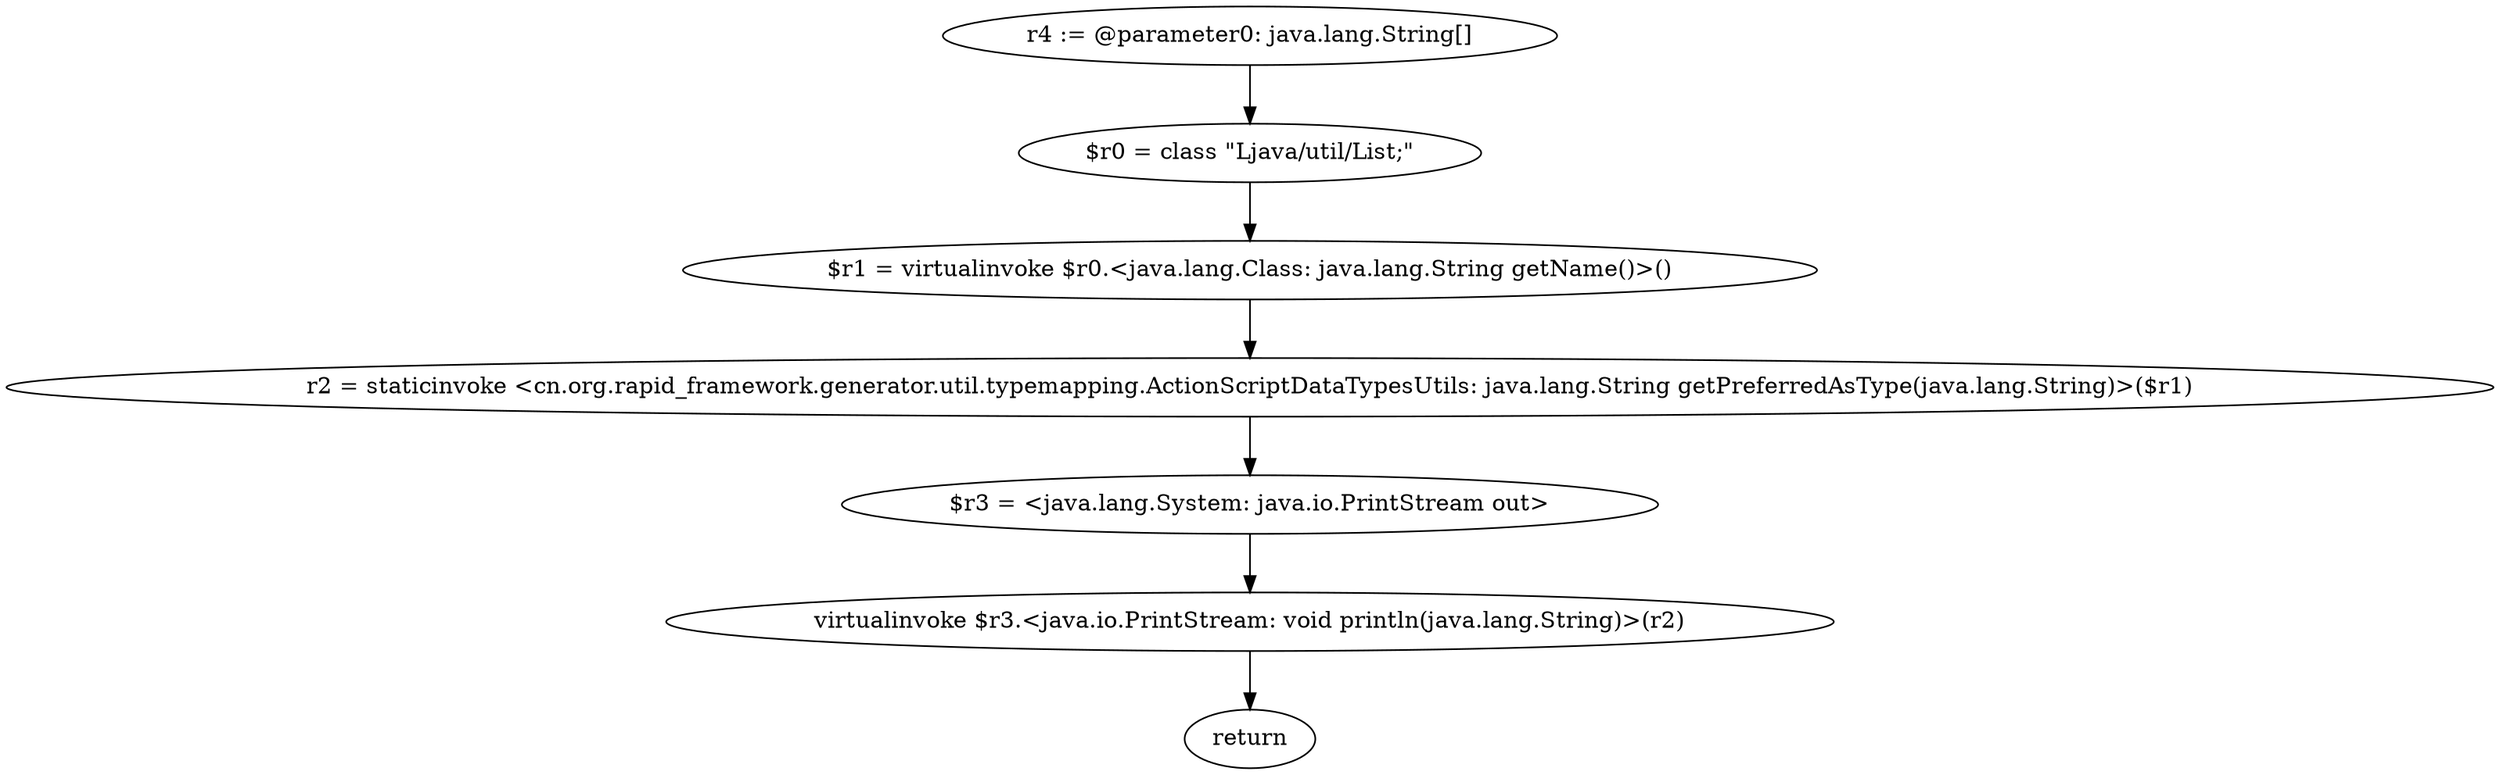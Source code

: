 digraph "unitGraph" {
    "r4 := @parameter0: java.lang.String[]"
    "$r0 = class \"Ljava/util/List;\""
    "$r1 = virtualinvoke $r0.<java.lang.Class: java.lang.String getName()>()"
    "r2 = staticinvoke <cn.org.rapid_framework.generator.util.typemapping.ActionScriptDataTypesUtils: java.lang.String getPreferredAsType(java.lang.String)>($r1)"
    "$r3 = <java.lang.System: java.io.PrintStream out>"
    "virtualinvoke $r3.<java.io.PrintStream: void println(java.lang.String)>(r2)"
    "return"
    "r4 := @parameter0: java.lang.String[]"->"$r0 = class \"Ljava/util/List;\"";
    "$r0 = class \"Ljava/util/List;\""->"$r1 = virtualinvoke $r0.<java.lang.Class: java.lang.String getName()>()";
    "$r1 = virtualinvoke $r0.<java.lang.Class: java.lang.String getName()>()"->"r2 = staticinvoke <cn.org.rapid_framework.generator.util.typemapping.ActionScriptDataTypesUtils: java.lang.String getPreferredAsType(java.lang.String)>($r1)";
    "r2 = staticinvoke <cn.org.rapid_framework.generator.util.typemapping.ActionScriptDataTypesUtils: java.lang.String getPreferredAsType(java.lang.String)>($r1)"->"$r3 = <java.lang.System: java.io.PrintStream out>";
    "$r3 = <java.lang.System: java.io.PrintStream out>"->"virtualinvoke $r3.<java.io.PrintStream: void println(java.lang.String)>(r2)";
    "virtualinvoke $r3.<java.io.PrintStream: void println(java.lang.String)>(r2)"->"return";
}
